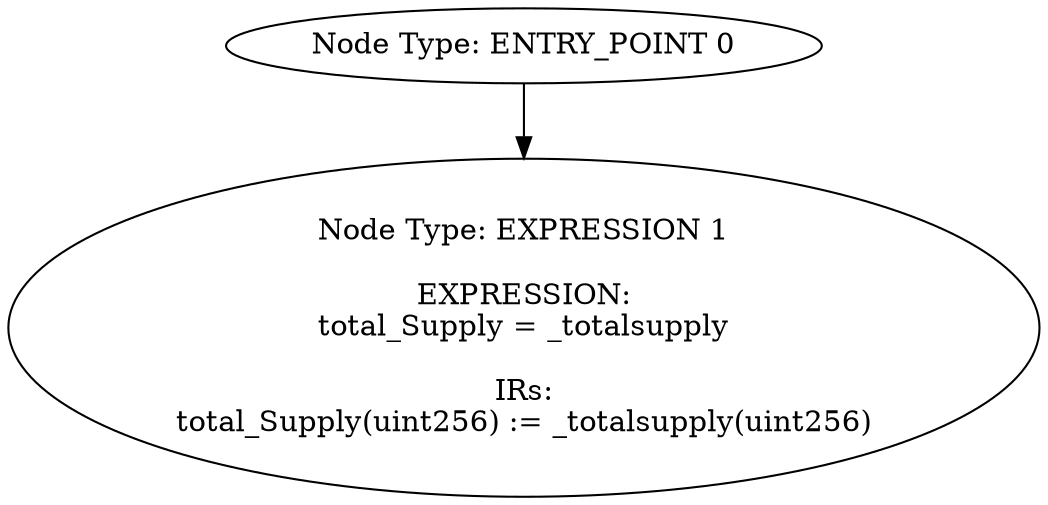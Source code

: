digraph{
0[label="Node Type: ENTRY_POINT 0
"];
0->1;
1[label="Node Type: EXPRESSION 1

EXPRESSION:
total_Supply = _totalsupply

IRs:
total_Supply(uint256) := _totalsupply(uint256)"];
}
